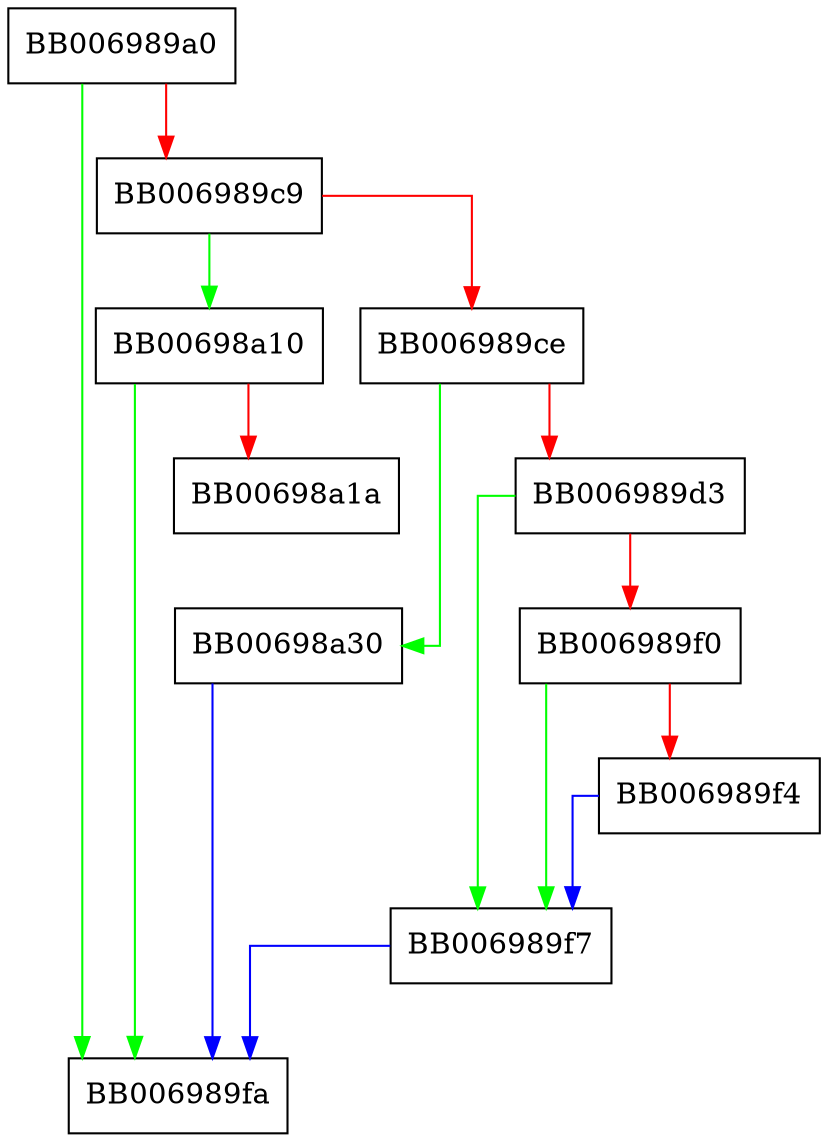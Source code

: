 digraph ossl_aes_gcm_siv_cipher {
  node [shape="box"];
  graph [splines=ortho];
  BB006989a0 -> BB006989fa [color="green"];
  BB006989a0 -> BB006989c9 [color="red"];
  BB006989c9 -> BB00698a10 [color="green"];
  BB006989c9 -> BB006989ce [color="red"];
  BB006989ce -> BB00698a30 [color="green"];
  BB006989ce -> BB006989d3 [color="red"];
  BB006989d3 -> BB006989f7 [color="green"];
  BB006989d3 -> BB006989f0 [color="red"];
  BB006989f0 -> BB006989f7 [color="green"];
  BB006989f0 -> BB006989f4 [color="red"];
  BB006989f4 -> BB006989f7 [color="blue"];
  BB006989f7 -> BB006989fa [color="blue"];
  BB00698a10 -> BB006989fa [color="green"];
  BB00698a10 -> BB00698a1a [color="red"];
  BB00698a30 -> BB006989fa [color="blue"];
}